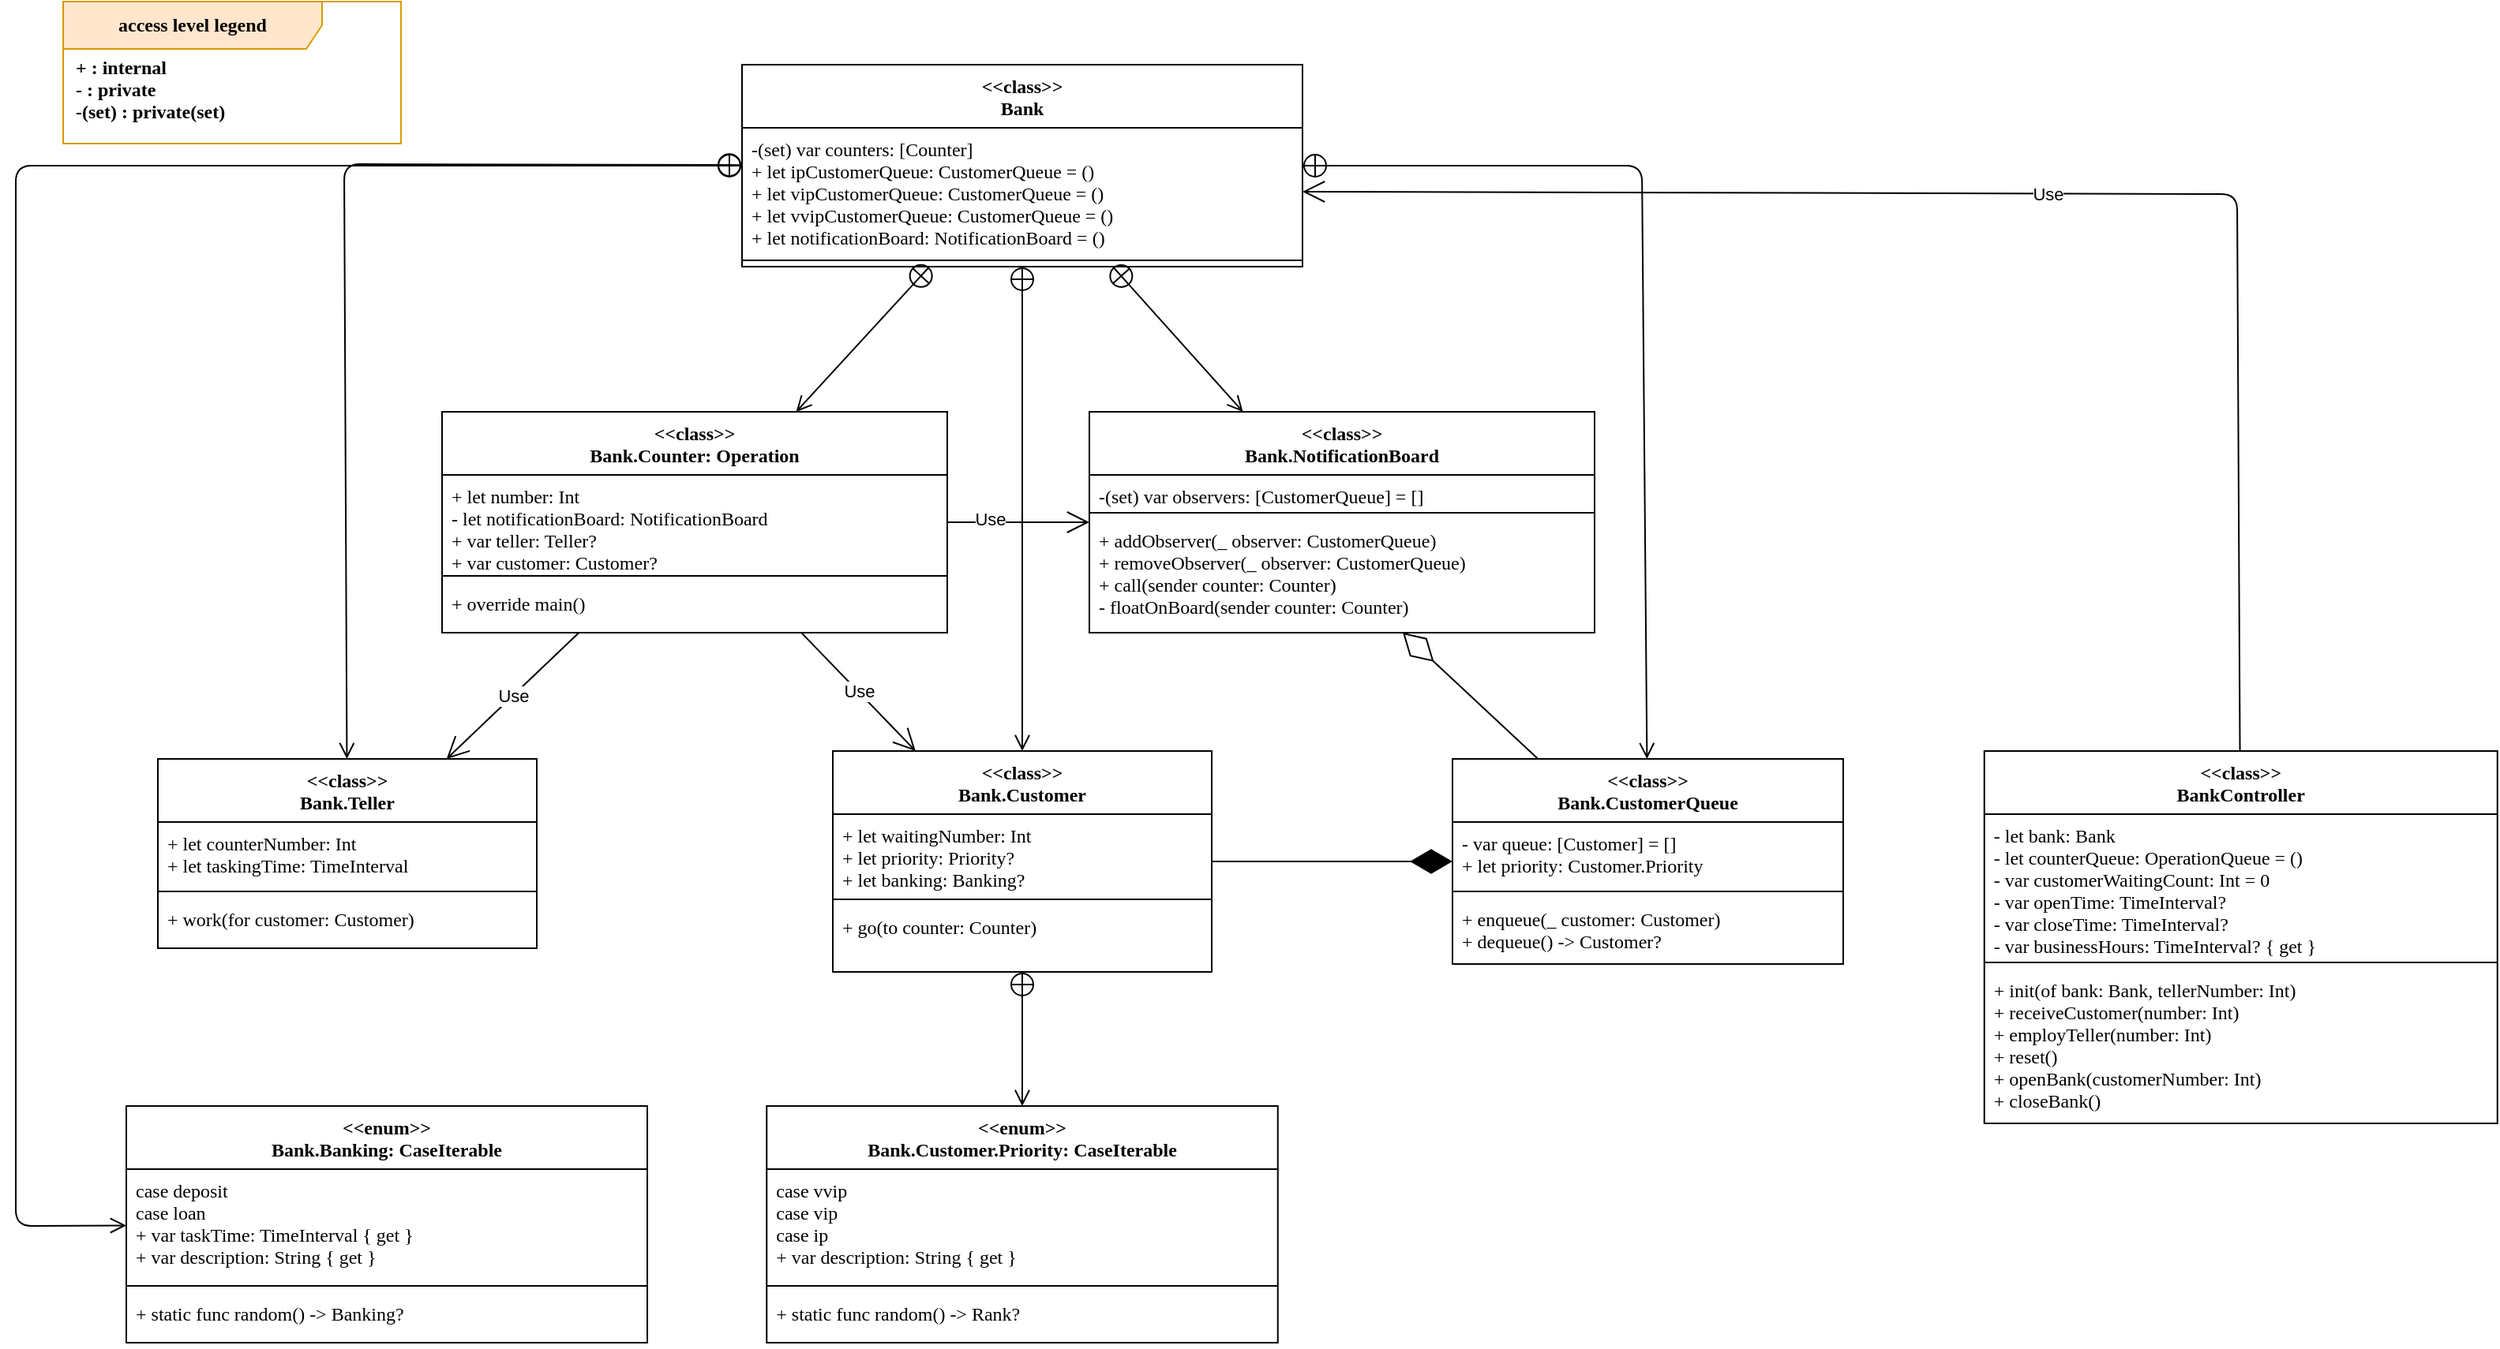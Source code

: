 <mxfile version="14.5.1" type="device" pages="3"><diagram id="3TfMH3usiZI9vkztyWkV" name="type class diagram"><mxGraphModel dx="1745" dy="827" grid="1" gridSize="10" guides="1" tooltips="1" connect="1" arrows="1" fold="1" page="1" pageScale="1" pageWidth="827" pageHeight="1169" math="0" shadow="0"><root><mxCell id="0"/><mxCell id="1" parent="0"/><mxCell id="p-yTH29wIPSxUJpTHsv2-1" value="&lt;&lt;class&gt;&gt;&#10;Bank" style="swimlane;fontStyle=1;align=center;verticalAlign=top;childLayout=stackLayout;horizontal=1;startSize=40;horizontalStack=0;resizeParent=1;resizeParentMax=0;resizeLast=0;collapsible=1;marginBottom=0;fontFamily=Roboto Mono;fontSource=https%3A%2F%2Ffonts.googleapis.com%2Fcss%3Ffamily%3DRoboto%2BMono;" parent="1" vertex="1"><mxGeometry x="650" y="180" width="355" height="128" as="geometry"/></mxCell><mxCell id="p-yTH29wIPSxUJpTHsv2-2" value="-(set) var counters: [Counter]&#10;+ let ipCustomerQueue: CustomerQueue = ()&#10;+ let vipCustomerQueue: CustomerQueue = ()&#10;+ let vvipCustomerQueue: CustomerQueue = ()&#10;+ let notificationBoard: NotificationBoard = ()&#10;" style="text;strokeColor=none;fillColor=none;align=left;verticalAlign=top;spacingLeft=4;spacingRight=4;overflow=hidden;rotatable=0;points=[[0,0.5],[1,0.5]];portConstraint=eastwest;fontFamily=Roboto Mono;fontSource=https%3A%2F%2Ffonts.googleapis.com%2Fcss%3Ffamily%3DRoboto%2BMono;" parent="p-yTH29wIPSxUJpTHsv2-1" vertex="1"><mxGeometry y="40" width="355" height="80" as="geometry"/></mxCell><mxCell id="p-yTH29wIPSxUJpTHsv2-3" value="" style="line;strokeWidth=1;fillColor=none;align=left;verticalAlign=middle;spacingTop=-1;spacingLeft=3;spacingRight=3;rotatable=0;labelPosition=right;points=[];portConstraint=eastwest;fontFamily=Roboto Mono;fontSource=https%3A%2F%2Ffonts.googleapis.com%2Fcss%3Ffamily%3DRoboto%2BMono;" parent="p-yTH29wIPSxUJpTHsv2-1" vertex="1"><mxGeometry y="120" width="355" height="8" as="geometry"/></mxCell><mxCell id="p-yTH29wIPSxUJpTHsv2-5" value="&lt;&lt;class&gt;&gt;&#10;Bank.Teller" style="swimlane;fontStyle=1;align=center;verticalAlign=top;childLayout=stackLayout;horizontal=1;startSize=40;horizontalStack=0;resizeParent=1;resizeParentMax=0;resizeLast=0;collapsible=1;marginBottom=0;fontFamily=Roboto Mono;fontSource=https%3A%2F%2Ffonts.googleapis.com%2Fcss%3Ffamily%3DRoboto%2BMono;" parent="1" vertex="1"><mxGeometry x="280" y="620" width="240" height="120" as="geometry"/></mxCell><mxCell id="p-yTH29wIPSxUJpTHsv2-6" value="+ let counterNumber: Int&#10;+ let taskingTime: TimeInterval" style="text;strokeColor=none;fillColor=none;align=left;verticalAlign=top;spacingLeft=4;spacingRight=4;overflow=hidden;rotatable=0;points=[[0,0.5],[1,0.5]];portConstraint=eastwest;fontFamily=Roboto Mono;fontSource=https%3A%2F%2Ffonts.googleapis.com%2Fcss%3Ffamily%3DRoboto%2BMono;" parent="p-yTH29wIPSxUJpTHsv2-5" vertex="1"><mxGeometry y="40" width="240" height="40" as="geometry"/></mxCell><mxCell id="p-yTH29wIPSxUJpTHsv2-7" value="" style="line;strokeWidth=1;fillColor=none;align=left;verticalAlign=middle;spacingTop=-1;spacingLeft=3;spacingRight=3;rotatable=0;labelPosition=right;points=[];portConstraint=eastwest;fontFamily=Roboto Mono;fontSource=https%3A%2F%2Ffonts.googleapis.com%2Fcss%3Ffamily%3DRoboto%2BMono;" parent="p-yTH29wIPSxUJpTHsv2-5" vertex="1"><mxGeometry y="80" width="240" height="8" as="geometry"/></mxCell><mxCell id="p-yTH29wIPSxUJpTHsv2-8" value="+ work(for customer: Customer) &#10;" style="text;strokeColor=none;fillColor=none;align=left;verticalAlign=top;spacingLeft=4;spacingRight=4;overflow=hidden;rotatable=0;points=[[0,0.5],[1,0.5]];portConstraint=eastwest;fontFamily=Roboto Mono;fontSource=https%3A%2F%2Ffonts.googleapis.com%2Fcss%3Ffamily%3DRoboto%2BMono;" parent="p-yTH29wIPSxUJpTHsv2-5" vertex="1"><mxGeometry y="88" width="240" height="32" as="geometry"/></mxCell><mxCell id="p-yTH29wIPSxUJpTHsv2-10" value="&lt;&lt;class&gt;&gt;&#10;Bank.CustomerQueue" style="swimlane;fontStyle=1;align=center;verticalAlign=top;childLayout=stackLayout;horizontal=1;startSize=40;horizontalStack=0;resizeParent=1;resizeParentMax=0;resizeLast=0;collapsible=1;marginBottom=0;fontFamily=Roboto Mono;fontSource=https%3A%2F%2Ffonts.googleapis.com%2Fcss%3Ffamily%3DRoboto%2BMono;" parent="1" vertex="1"><mxGeometry x="1100" y="620" width="247.5" height="130" as="geometry"/></mxCell><mxCell id="p-yTH29wIPSxUJpTHsv2-11" value="- var queue: [Customer] = []&#10;+ let priority: Customer.Priority" style="text;strokeColor=none;fillColor=none;align=left;verticalAlign=top;spacingLeft=4;spacingRight=4;overflow=hidden;rotatable=0;points=[[0,0.5],[1,0.5]];portConstraint=eastwest;fontFamily=Roboto Mono;fontSource=https%3A%2F%2Ffonts.googleapis.com%2Fcss%3Ffamily%3DRoboto%2BMono;" parent="p-yTH29wIPSxUJpTHsv2-10" vertex="1"><mxGeometry y="40" width="247.5" height="40" as="geometry"/></mxCell><mxCell id="p-yTH29wIPSxUJpTHsv2-12" value="" style="line;strokeWidth=1;fillColor=none;align=left;verticalAlign=middle;spacingTop=-1;spacingLeft=3;spacingRight=3;rotatable=0;labelPosition=right;points=[];portConstraint=eastwest;fontFamily=Roboto Mono;fontSource=https%3A%2F%2Ffonts.googleapis.com%2Fcss%3Ffamily%3DRoboto%2BMono;" parent="p-yTH29wIPSxUJpTHsv2-10" vertex="1"><mxGeometry y="80" width="247.5" height="8" as="geometry"/></mxCell><mxCell id="p-yTH29wIPSxUJpTHsv2-13" value="+ enqueue(_ customer: Customer)&#10;+ dequeue() -&gt; Customer?" style="text;strokeColor=none;fillColor=none;align=left;verticalAlign=top;spacingLeft=4;spacingRight=4;overflow=hidden;rotatable=0;points=[[0,0.5],[1,0.5]];portConstraint=eastwest;fontFamily=Roboto Mono;fontSource=https%3A%2F%2Ffonts.googleapis.com%2Fcss%3Ffamily%3DRoboto%2BMono;" parent="p-yTH29wIPSxUJpTHsv2-10" vertex="1"><mxGeometry y="88" width="247.5" height="42" as="geometry"/></mxCell><mxCell id="p-yTH29wIPSxUJpTHsv2-15" value="&lt;&lt;class&gt;&gt;&#10;Bank.Customer" style="swimlane;fontStyle=1;align=center;verticalAlign=top;childLayout=stackLayout;horizontal=1;startSize=40;horizontalStack=0;resizeParent=1;resizeParentMax=0;resizeLast=0;collapsible=1;marginBottom=0;fontFamily=Roboto Mono;fontSource=https%3A%2F%2Ffonts.googleapis.com%2Fcss%3Ffamily%3DRoboto%2BMono;" parent="1" vertex="1"><mxGeometry x="707.51" y="615" width="240" height="140" as="geometry"/></mxCell><mxCell id="p-yTH29wIPSxUJpTHsv2-16" value="+ let waitingNumber: Int&#10;+ let priority: Priority?&#10;+ let banking: Banking?" style="text;strokeColor=none;fillColor=none;align=left;verticalAlign=top;spacingLeft=4;spacingRight=4;overflow=hidden;rotatable=0;points=[[0,0.5],[1,0.5]];portConstraint=eastwest;fontFamily=Roboto Mono;fontSource=https%3A%2F%2Ffonts.googleapis.com%2Fcss%3Ffamily%3DRoboto%2BMono;" parent="p-yTH29wIPSxUJpTHsv2-15" vertex="1"><mxGeometry y="40" width="240" height="50" as="geometry"/></mxCell><mxCell id="p-yTH29wIPSxUJpTHsv2-17" value="" style="line;strokeWidth=1;fillColor=none;align=left;verticalAlign=middle;spacingTop=-1;spacingLeft=3;spacingRight=3;rotatable=0;labelPosition=right;points=[];portConstraint=eastwest;fontFamily=Roboto Mono;fontSource=https%3A%2F%2Ffonts.googleapis.com%2Fcss%3Ffamily%3DRoboto%2BMono;" parent="p-yTH29wIPSxUJpTHsv2-15" vertex="1"><mxGeometry y="90" width="240" height="8" as="geometry"/></mxCell><mxCell id="p-yTH29wIPSxUJpTHsv2-18" value="+ go(to counter: Counter)" style="text;strokeColor=none;fillColor=none;align=left;verticalAlign=top;spacingLeft=4;spacingRight=4;overflow=hidden;rotatable=0;points=[[0,0.5],[1,0.5]];portConstraint=eastwest;fontFamily=Roboto Mono;fontSource=https%3A%2F%2Ffonts.googleapis.com%2Fcss%3Ffamily%3DRoboto%2BMono;" parent="p-yTH29wIPSxUJpTHsv2-15" vertex="1"><mxGeometry y="98" width="240" height="42" as="geometry"/></mxCell><mxCell id="p-yTH29wIPSxUJpTHsv2-28" value="&lt;&lt;class&gt;&gt;&#10;Bank.NotificationBoard" style="swimlane;fontStyle=1;align=center;verticalAlign=top;childLayout=stackLayout;horizontal=1;startSize=40;horizontalStack=0;resizeParent=1;resizeParentMax=0;resizeLast=0;collapsible=1;marginBottom=0;fontFamily=Roboto Mono;fontSource=https%3A%2F%2Ffonts.googleapis.com%2Fcss%3Ffamily%3DRoboto%2BMono;" parent="1" vertex="1"><mxGeometry x="870" y="400" width="320" height="140" as="geometry"/></mxCell><mxCell id="p-yTH29wIPSxUJpTHsv2-29" value="-(set) var observers: [CustomerQueue] = []&#10;" style="text;strokeColor=none;fillColor=none;align=left;verticalAlign=top;spacingLeft=4;spacingRight=4;overflow=hidden;rotatable=0;points=[[0,0.5],[1,0.5]];portConstraint=eastwest;fontFamily=Roboto Mono;fontSource=https%3A%2F%2Ffonts.googleapis.com%2Fcss%3Ffamily%3DRoboto%2BMono;" parent="p-yTH29wIPSxUJpTHsv2-28" vertex="1"><mxGeometry y="40" width="320" height="20" as="geometry"/></mxCell><mxCell id="p-yTH29wIPSxUJpTHsv2-30" value="" style="line;strokeWidth=1;fillColor=none;align=left;verticalAlign=middle;spacingTop=-1;spacingLeft=3;spacingRight=3;rotatable=0;labelPosition=right;points=[];portConstraint=eastwest;fontFamily=Roboto Mono;fontSource=https%3A%2F%2Ffonts.googleapis.com%2Fcss%3Ffamily%3DRoboto%2BMono;" parent="p-yTH29wIPSxUJpTHsv2-28" vertex="1"><mxGeometry y="60" width="320" height="8" as="geometry"/></mxCell><mxCell id="OmRTu0MvpoHDf4Z_9Qf5-19" value="+ addObserver(_ observer: CustomerQueue)&#10;+ removeObserver(_ observer: CustomerQueue)&#10;+ call(sender counter: Counter)&#10;- floatOnBoard(sender counter: Counter)" style="text;strokeColor=none;fillColor=none;align=left;verticalAlign=top;spacingLeft=4;spacingRight=4;overflow=hidden;rotatable=0;points=[[0,0.5],[1,0.5]];portConstraint=eastwest;fontFamily=Roboto Mono;fontSource=https%3A%2F%2Ffonts.googleapis.com%2Fcss%3Ffamily%3DRoboto%2BMono;" parent="p-yTH29wIPSxUJpTHsv2-28" vertex="1"><mxGeometry y="68" width="320" height="72" as="geometry"/></mxCell><mxCell id="OmRTu0MvpoHDf4Z_9Qf5-4" value="" style="startArrow=open;endArrow=circlePlus;endFill=0;startFill=0;startSize=8;html=1;fontFamily=Roboto Mono;fontSource=https%3A%2F%2Ffonts.googleapis.com%2Fcss%3Ffamily%3DRoboto%2BMono;" parent="1" source="p-yTH29wIPSxUJpTHsv2-5" target="p-yTH29wIPSxUJpTHsv2-1" edge="1"><mxGeometry width="160" relative="1" as="geometry"><mxPoint x="330" y="510" as="sourcePoint"/><mxPoint x="490" y="510" as="targetPoint"/><Array as="points"><mxPoint x="398" y="243"/></Array></mxGeometry></mxCell><mxCell id="OmRTu0MvpoHDf4Z_9Qf5-5" value="" style="startArrow=open;endArrow=circlePlus;endFill=0;startFill=0;startSize=8;html=1;fontFamily=Roboto Mono;fontSource=https%3A%2F%2Ffonts.googleapis.com%2Fcss%3Ffamily%3DRoboto%2BMono;" parent="1" source="p-yTH29wIPSxUJpTHsv2-28" target="p-yTH29wIPSxUJpTHsv2-1" edge="1"><mxGeometry width="160" relative="1" as="geometry"><mxPoint x="425.0" y="547.4" as="sourcePoint"/><mxPoint x="704.229" y="294" as="targetPoint"/></mxGeometry></mxCell><mxCell id="OmRTu0MvpoHDf4Z_9Qf5-6" value="" style="startArrow=open;endArrow=circlePlus;endFill=0;startFill=0;startSize=8;html=1;fontFamily=Roboto Mono;fontSource=https%3A%2F%2Ffonts.googleapis.com%2Fcss%3Ffamily%3DRoboto%2BMono;" parent="1" source="p-yTH29wIPSxUJpTHsv2-10" target="p-yTH29wIPSxUJpTHsv2-1" edge="1"><mxGeometry width="160" relative="1" as="geometry"><mxPoint x="1040" y="640" as="sourcePoint"/><mxPoint x="970" y="320" as="targetPoint"/><Array as="points"><mxPoint x="1220" y="244"/></Array></mxGeometry></mxCell><mxCell id="OmRTu0MvpoHDf4Z_9Qf5-7" value="" style="startArrow=open;endArrow=circlePlus;endFill=0;startFill=0;startSize=8;html=1;fontFamily=Roboto Mono;fontSource=https%3A%2F%2Ffonts.googleapis.com%2Fcss%3Ffamily%3DRoboto%2BMono;" parent="1" source="p-yTH29wIPSxUJpTHsv2-15" target="p-yTH29wIPSxUJpTHsv2-1" edge="1"><mxGeometry width="160" relative="1" as="geometry"><mxPoint x="853.507" y="480" as="sourcePoint"/><mxPoint x="763.003" y="294" as="targetPoint"/><Array as="points"/></mxGeometry></mxCell><mxCell id="p-yTH29wIPSxUJpTHsv2-24" value="&lt;&lt;class&gt;&gt;&#10;BankController" style="swimlane;fontStyle=1;align=center;verticalAlign=top;childLayout=stackLayout;horizontal=1;startSize=40;horizontalStack=0;resizeParent=1;resizeParentMax=0;resizeLast=0;collapsible=1;marginBottom=0;fontFamily=Roboto Mono;fontSource=https%3A%2F%2Ffonts.googleapis.com%2Fcss%3Ffamily%3DRoboto%2BMono;" parent="1" vertex="1"><mxGeometry x="1436.87" y="615" width="325" height="236" as="geometry"/></mxCell><mxCell id="p-yTH29wIPSxUJpTHsv2-25" value="- let bank: Bank&#10;- let counterQueue: OperationQueue = ()&#10;- var customerWaitingCount: Int = 0&#10;- var openTime: TimeInterval?&#10;- var closeTime: TimeInterval?&#10;- var businessHours: TimeInterval? { get }&#10;" style="text;strokeColor=none;fillColor=none;align=left;verticalAlign=top;spacingLeft=4;spacingRight=4;overflow=hidden;rotatable=0;points=[[0,0.5],[1,0.5]];portConstraint=eastwest;fontFamily=Roboto Mono;fontSource=https%3A%2F%2Ffonts.googleapis.com%2Fcss%3Ffamily%3DRoboto%2BMono;" parent="p-yTH29wIPSxUJpTHsv2-24" vertex="1"><mxGeometry y="40" width="325" height="90" as="geometry"/></mxCell><mxCell id="p-yTH29wIPSxUJpTHsv2-26" value="" style="line;strokeWidth=1;fillColor=none;align=left;verticalAlign=middle;spacingTop=-1;spacingLeft=3;spacingRight=3;rotatable=0;labelPosition=right;points=[];portConstraint=eastwest;fontFamily=Roboto Mono;fontSource=https%3A%2F%2Ffonts.googleapis.com%2Fcss%3Ffamily%3DRoboto%2BMono;" parent="p-yTH29wIPSxUJpTHsv2-24" vertex="1"><mxGeometry y="130" width="325" height="8" as="geometry"/></mxCell><mxCell id="p-yTH29wIPSxUJpTHsv2-27" value="+ init(of bank: Bank, tellerNumber: Int)&#10;+ receiveCustomer(number: Int)&#10;+ employTeller(number: Int)&#10;+ reset()&#10;+ openBank(customerNumber: Int)&#10;+ closeBank()&#10;" style="text;strokeColor=none;fillColor=none;align=left;verticalAlign=top;spacingLeft=4;spacingRight=4;overflow=hidden;rotatable=0;points=[[0,0.5],[1,0.5]];portConstraint=eastwest;fontStyle=0;fontFamily=Roboto Mono;fontSource=https%3A%2F%2Ffonts.googleapis.com%2Fcss%3Ffamily%3DRoboto%2BMono;" parent="p-yTH29wIPSxUJpTHsv2-24" vertex="1"><mxGeometry y="138" width="325" height="98" as="geometry"/></mxCell><mxCell id="ERcfy8swcf0adkbSOI4I-1" value="Use" style="startArrow=open;startSize=12;endArrow=close;html=1;" parent="1" source="p-yTH29wIPSxUJpTHsv2-2" target="p-yTH29wIPSxUJpTHsv2-24" edge="1"><mxGeometry width="160" relative="1" as="geometry"><mxPoint x="900" y="220" as="sourcePoint"/><mxPoint x="1565.004" y="370.002" as="targetPoint"/><Array as="points"><mxPoint x="1597" y="262"/></Array></mxGeometry></mxCell><mxCell id="uvqJYuXSsdlXKXq0SHDq-2" value="" style="endArrow=diamondThin;endFill=1;endSize=24;html=1;fontFamily=Roboto Mono;fontSource=https%3A%2F%2Ffonts.googleapis.com%2Fcss%3Ffamily%3DRoboto%2BMono;" parent="1" source="p-yTH29wIPSxUJpTHsv2-15" target="p-yTH29wIPSxUJpTHsv2-10" edge="1"><mxGeometry width="160" relative="1" as="geometry"><mxPoint x="980" y="780" as="sourcePoint"/><mxPoint x="1180" y="770" as="targetPoint"/></mxGeometry></mxCell><mxCell id="uvqJYuXSsdlXKXq0SHDq-5" value="" style="endArrow=diamondThin;endFill=0;endSize=24;html=1;fontFamily=Roboto Mono;fontSource=https%3A%2F%2Ffonts.googleapis.com%2Fcss%3Ffamily%3DRoboto%2BMono;" parent="1" source="p-yTH29wIPSxUJpTHsv2-10" target="OmRTu0MvpoHDf4Z_9Qf5-19" edge="1"><mxGeometry width="160" relative="1" as="geometry"><mxPoint x="590" y="540" as="sourcePoint"/><mxPoint x="760" y="540" as="targetPoint"/></mxGeometry></mxCell><mxCell id="FngDQKm5yOW0KZ5X2gDJ-2" value="" style="group" parent="1" vertex="1" connectable="0"><mxGeometry x="220" y="140" width="214" height="90" as="geometry"/></mxCell><mxCell id="c3hsNl-jDLoEBn1Etr7G-1" value="&lt;b&gt;access level legend&lt;/b&gt;" style="shape=umlFrame;whiteSpace=wrap;html=1;width=164;height=30;fillColor=#ffe6cc;strokeColor=#d79b00;fontFamily=Roboto Mono;fontSource=https%3A%2F%2Ffonts.googleapis.com%2Fcss%3Ffamily%3DRoboto%2BMono;" parent="FngDQKm5yOW0KZ5X2gDJ-2" vertex="1"><mxGeometry width="214" height="90" as="geometry"/></mxCell><mxCell id="c3hsNl-jDLoEBn1Etr7G-2" value="+ : internal&#10;- : private&#10;-(set) : private(set)&#10;" style="text;strokeColor=none;fillColor=none;align=left;verticalAlign=top;spacingLeft=4;spacingRight=4;overflow=hidden;rotatable=0;points=[[0,0.5],[1,0.5]];portConstraint=eastwest;fontStyle=1;fontFamily=Roboto Mono;fontSource=https%3A%2F%2Ffonts.googleapis.com%2Fcss%3Ffamily%3DRoboto%2BMono;spacing=0;fontSize=12;labelBackgroundColor=none;" parent="FngDQKm5yOW0KZ5X2gDJ-2" vertex="1"><mxGeometry x="4" y="30" width="210" height="60" as="geometry"/></mxCell><mxCell id="sfHHVREfiMMy-W6gCqAc-2" value="&lt;&lt;enum&gt;&gt;&#10;Bank.Customer.Priority: CaseIterable" style="swimlane;fontStyle=1;align=center;verticalAlign=top;childLayout=stackLayout;horizontal=1;startSize=40;horizontalStack=0;resizeParent=1;resizeParentMax=0;resizeLast=0;collapsible=1;marginBottom=0;fontFamily=Roboto Mono;fontSource=https%3A%2F%2Ffonts.googleapis.com%2Fcss%3Ffamily%3DRoboto%2BMono;" parent="1" vertex="1"><mxGeometry x="665.63" y="840" width="323.75" height="150" as="geometry"/></mxCell><mxCell id="sfHHVREfiMMy-W6gCqAc-3" value="case vvip&#10;case vip&#10;case ip &#10;+ var description: String { get }" style="text;strokeColor=none;fillColor=none;align=left;verticalAlign=top;spacingLeft=4;spacingRight=4;overflow=hidden;rotatable=0;points=[[0,0.5],[1,0.5]];portConstraint=eastwest;fontFamily=Roboto Mono;fontSource=https%3A%2F%2Ffonts.googleapis.com%2Fcss%3Ffamily%3DRoboto%2BMono;" parent="sfHHVREfiMMy-W6gCqAc-2" vertex="1"><mxGeometry y="40" width="323.75" height="70" as="geometry"/></mxCell><mxCell id="sfHHVREfiMMy-W6gCqAc-4" value="" style="line;strokeWidth=1;fillColor=none;align=left;verticalAlign=middle;spacingTop=-1;spacingLeft=3;spacingRight=3;rotatable=0;labelPosition=right;points=[];portConstraint=eastwest;fontFamily=Roboto Mono;fontSource=https%3A%2F%2Ffonts.googleapis.com%2Fcss%3Ffamily%3DRoboto%2BMono;" parent="sfHHVREfiMMy-W6gCqAc-2" vertex="1"><mxGeometry y="110" width="323.75" height="8" as="geometry"/></mxCell><mxCell id="sfHHVREfiMMy-W6gCqAc-5" value="+ static func random() -&gt; Rank?" style="text;strokeColor=none;fillColor=none;align=left;verticalAlign=top;spacingLeft=4;spacingRight=4;overflow=hidden;rotatable=0;points=[[0,0.5],[1,0.5]];portConstraint=eastwest;fontFamily=Roboto Mono;fontSource=https%3A%2F%2Ffonts.googleapis.com%2Fcss%3Ffamily%3DRoboto%2BMono;" parent="sfHHVREfiMMy-W6gCqAc-2" vertex="1"><mxGeometry y="118" width="323.75" height="32" as="geometry"/></mxCell><mxCell id="sfHHVREfiMMy-W6gCqAc-6" value="&lt;&lt;enum&gt;&gt;&#10;Bank.Banking: CaseIterable" style="swimlane;fontStyle=1;align=center;verticalAlign=top;childLayout=stackLayout;horizontal=1;startSize=40;horizontalStack=0;resizeParent=1;resizeParentMax=0;resizeLast=0;collapsible=1;marginBottom=0;fontFamily=Roboto Mono;fontSource=https%3A%2F%2Ffonts.googleapis.com%2Fcss%3Ffamily%3DRoboto%2BMono;" parent="1" vertex="1"><mxGeometry x="260" y="840" width="330" height="150" as="geometry"/></mxCell><mxCell id="sfHHVREfiMMy-W6gCqAc-7" value="case deposit&#10;case loan&#10;+ var taskTime: TimeInterval { get }&#10;+ var description: String { get }" style="text;strokeColor=none;fillColor=none;align=left;verticalAlign=top;spacingLeft=4;spacingRight=4;overflow=hidden;rotatable=0;points=[[0,0.5],[1,0.5]];portConstraint=eastwest;fontFamily=Roboto Mono;fontSource=https%3A%2F%2Ffonts.googleapis.com%2Fcss%3Ffamily%3DRoboto%2BMono;" parent="sfHHVREfiMMy-W6gCqAc-6" vertex="1"><mxGeometry y="40" width="330" height="70" as="geometry"/></mxCell><mxCell id="sfHHVREfiMMy-W6gCqAc-8" value="" style="line;strokeWidth=1;fillColor=none;align=left;verticalAlign=middle;spacingTop=-1;spacingLeft=3;spacingRight=3;rotatable=0;labelPosition=right;points=[];portConstraint=eastwest;fontFamily=Roboto Mono;fontSource=https%3A%2F%2Ffonts.googleapis.com%2Fcss%3Ffamily%3DRoboto%2BMono;" parent="sfHHVREfiMMy-W6gCqAc-6" vertex="1"><mxGeometry y="110" width="330" height="8" as="geometry"/></mxCell><mxCell id="sfHHVREfiMMy-W6gCqAc-9" value="+ static func random() -&gt; Banking?" style="text;strokeColor=none;fillColor=none;align=left;verticalAlign=top;spacingLeft=4;spacingRight=4;overflow=hidden;rotatable=0;points=[[0,0.5],[1,0.5]];portConstraint=eastwest;fontFamily=Roboto Mono;fontSource=https%3A%2F%2Ffonts.googleapis.com%2Fcss%3Ffamily%3DRoboto%2BMono;" parent="sfHHVREfiMMy-W6gCqAc-6" vertex="1"><mxGeometry y="118" width="330" height="32" as="geometry"/></mxCell><mxCell id="sfHHVREfiMMy-W6gCqAc-10" value="" style="endArrow=open;startArrow=circlePlus;endFill=0;startFill=0;endSize=8;html=1;" parent="1" source="p-yTH29wIPSxUJpTHsv2-15" target="sfHHVREfiMMy-W6gCqAc-2" edge="1"><mxGeometry width="160" relative="1" as="geometry"><mxPoint x="1256.87" y="600" as="sourcePoint"/><mxPoint x="1376.87" y="840" as="targetPoint"/></mxGeometry></mxCell><mxCell id="sfHHVREfiMMy-W6gCqAc-11" value="" style="endArrow=open;startArrow=circlePlus;endFill=0;startFill=0;endSize=8;html=1;" parent="1" source="p-yTH29wIPSxUJpTHsv2-1" target="sfHHVREfiMMy-W6gCqAc-6" edge="1"><mxGeometry width="160" relative="1" as="geometry"><mxPoint x="190" y="900" as="sourcePoint"/><mxPoint x="1267.5" y="370" as="targetPoint"/><Array as="points"><mxPoint x="190" y="244"/><mxPoint x="190" y="916"/></Array></mxGeometry></mxCell><mxCell id="IdLPyrsLCfle4-2S0C1W-5" value="&lt;&lt;class&gt;&gt;&#10;Bank.Counter: Operation" style="swimlane;fontStyle=1;align=center;verticalAlign=top;childLayout=stackLayout;horizontal=1;startSize=40;horizontalStack=0;resizeParent=1;resizeParentMax=0;resizeLast=0;collapsible=1;marginBottom=0;fontFamily=Roboto Mono;fontSource=https%3A%2F%2Ffonts.googleapis.com%2Fcss%3Ffamily%3DRoboto%2BMono;" parent="1" vertex="1"><mxGeometry x="460" y="400" width="320" height="140" as="geometry"/></mxCell><mxCell id="IdLPyrsLCfle4-2S0C1W-6" value="+ let number: Int&#10;- let notificationBoard: NotificationBoard&#10;+ var teller: Teller?&#10;+ var customer: Customer?" style="text;strokeColor=none;fillColor=none;align=left;verticalAlign=top;spacingLeft=4;spacingRight=4;overflow=hidden;rotatable=0;points=[[0,0.5],[1,0.5]];portConstraint=eastwest;fontFamily=Roboto Mono;fontSource=https%3A%2F%2Ffonts.googleapis.com%2Fcss%3Ffamily%3DRoboto%2BMono;" parent="IdLPyrsLCfle4-2S0C1W-5" vertex="1"><mxGeometry y="40" width="320" height="60" as="geometry"/></mxCell><mxCell id="IdLPyrsLCfle4-2S0C1W-7" value="" style="line;strokeWidth=1;fillColor=none;align=left;verticalAlign=middle;spacingTop=-1;spacingLeft=3;spacingRight=3;rotatable=0;labelPosition=right;points=[];portConstraint=eastwest;fontFamily=Roboto Mono;fontSource=https%3A%2F%2Ffonts.googleapis.com%2Fcss%3Ffamily%3DRoboto%2BMono;" parent="IdLPyrsLCfle4-2S0C1W-5" vertex="1"><mxGeometry y="100" width="320" height="8" as="geometry"/></mxCell><mxCell id="IdLPyrsLCfle4-2S0C1W-8" value="+ override main()" style="text;strokeColor=none;fillColor=none;align=left;verticalAlign=top;spacingLeft=4;spacingRight=4;overflow=hidden;rotatable=0;points=[[0,0.5],[1,0.5]];portConstraint=eastwest;fontFamily=Roboto Mono;fontSource=https%3A%2F%2Ffonts.googleapis.com%2Fcss%3Ffamily%3DRoboto%2BMono;" parent="IdLPyrsLCfle4-2S0C1W-5" vertex="1"><mxGeometry y="108" width="320" height="32" as="geometry"/></mxCell><mxCell id="IdLPyrsLCfle4-2S0C1W-9" value="" style="endArrow=open;startArrow=circlePlus;endFill=0;startFill=0;endSize=8;html=1;" parent="1" source="p-yTH29wIPSxUJpTHsv2-1" target="IdLPyrsLCfle4-2S0C1W-5" edge="1"><mxGeometry width="160" relative="1" as="geometry"><mxPoint x="960" y="130" as="sourcePoint"/><mxPoint x="1120" y="130" as="targetPoint"/></mxGeometry></mxCell><mxCell id="IdLPyrsLCfle4-2S0C1W-14" value="Use" style="endArrow=open;endSize=12;html=1;" parent="1" source="IdLPyrsLCfle4-2S0C1W-5" target="p-yTH29wIPSxUJpTHsv2-28" edge="1"><mxGeometry x="-0.416" y="2" width="160" relative="1" as="geometry"><mxPoint x="390" y="550" as="sourcePoint"/><mxPoint x="550" y="550" as="targetPoint"/><mxPoint as="offset"/></mxGeometry></mxCell><mxCell id="IdLPyrsLCfle4-2S0C1W-15" value="Use" style="endArrow=open;endSize=12;html=1;" parent="1" source="IdLPyrsLCfle4-2S0C1W-5" target="p-yTH29wIPSxUJpTHsv2-5" edge="1"><mxGeometry width="160" relative="1" as="geometry"><mxPoint x="480" y="550.004" as="sourcePoint"/><mxPoint x="575" y="558.016" as="targetPoint"/></mxGeometry></mxCell><mxCell id="IdLPyrsLCfle4-2S0C1W-16" value="Use" style="endArrow=open;endSize=12;html=1;" parent="1" source="IdLPyrsLCfle4-2S0C1W-5" target="p-yTH29wIPSxUJpTHsv2-15" edge="1"><mxGeometry width="160" relative="1" as="geometry"><mxPoint x="354.727" y="500" as="sourcePoint"/><mxPoint x="392.545" y="630" as="targetPoint"/></mxGeometry></mxCell></root></mxGraphModel></diagram><diagram id="EicJYabDGU1vbNBEoLYR" name="console class diagram"><mxGraphModel dx="1886" dy="826" grid="1" gridSize="10" guides="1" tooltips="1" connect="1" arrows="1" fold="1" page="1" pageScale="1" pageWidth="827" pageHeight="1169" math="0" shadow="0"><root><mxCell id="BN-URF9pYgbawxp2WC-n-0"/><mxCell id="BN-URF9pYgbawxp2WC-n-1" parent="BN-URF9pYgbawxp2WC-n-0"/><mxCell id="n9JMzXhwcocr7P1-naNf-0" value="&lt;p style=&quot;margin: 0px ; margin-top: 4px ; text-align: center&quot;&gt;&lt;i&gt;&amp;lt;&amp;lt;struct&amp;gt;&amp;gt;&lt;/i&gt;&lt;br&gt;&lt;b&gt;ConsoleController&lt;/b&gt;&lt;/p&gt;&lt;hr size=&quot;1&quot;&gt;&lt;p style=&quot;margin: 0px ; margin-left: 4px&quot;&gt;&lt;/p&gt;&amp;nbsp;- var randomCustomerNumber: Int { get }&lt;br&gt;&amp;nbsp;- var userInput: UserInput?&lt;br&gt;&lt;hr size=&quot;1&quot;&gt;&lt;p style=&quot;margin: 0px ; margin-left: 4px&quot;&gt;+ mutating start(with bankController: BankController)&lt;/p&gt;&lt;p style=&quot;margin: 0px ; margin-left: 4px&quot;&gt;- mutating classifyUserInput() throws&lt;/p&gt;&lt;p style=&quot;margin: 0px ; margin-left: 4px&quot;&gt;- handleBankManager(by bankController: BankController)&lt;/p&gt;&lt;p style=&quot;margin: 0px ; margin-left: 4px&quot;&gt;&lt;br&gt;&lt;/p&gt;&lt;br&gt;&lt;p style=&quot;margin: 0px ; margin-left: 4px&quot;&gt;&lt;br&gt;&lt;/p&gt;" style="verticalAlign=top;align=left;overflow=fill;fontSize=12;fontFamily=Roboto Mono;html=1;fontSource=https%3A%2F%2Ffonts.googleapis.com%2Fcss%3Ffamily%3DRoboto%2BMono;" parent="BN-URF9pYgbawxp2WC-n-1" vertex="1"><mxGeometry x="204" y="415" width="420" height="135" as="geometry"/></mxCell><mxCell id="mC7Go0F-Qfga6gpJ34C8-0" value="&lt;p style=&quot;margin: 0px ; margin-top: 4px ; text-align: center&quot;&gt;&lt;i&gt;&amp;lt;&amp;lt;enum&amp;gt;&amp;gt;&lt;/i&gt;&lt;br&gt;&lt;b&gt;InputError: Error, CustomStringConvertible&lt;/b&gt;&lt;/p&gt;&lt;hr size=&quot;1&quot;&gt;&lt;p style=&quot;margin: 0px ; margin-left: 4px&quot;&gt;case wrong&lt;/p&gt;&lt;p style=&quot;margin: 0px ; margin-left: 4px&quot;&gt;case empty&lt;/p&gt;&lt;p style=&quot;margin: 0px ; margin-left: 4px&quot;&gt;&lt;br&gt;&lt;/p&gt;&lt;p style=&quot;margin: 0px ; margin-left: 4px&quot;&gt;+ var description: String {}&lt;/p&gt;&lt;p style=&quot;margin: 0px ; margin-left: 4px&quot;&gt;&lt;br&gt;&lt;/p&gt;&lt;p style=&quot;margin: 0px ; margin-left: 4px&quot;&gt;&lt;br&gt;&lt;/p&gt;" style="verticalAlign=top;align=left;overflow=fill;fontSize=12;fontFamily=Roboto Mono;html=1;fontSource=https%3A%2F%2Ffonts.googleapis.com%2Fcss%3Ffamily%3DRoboto%2BMono;" parent="BN-URF9pYgbawxp2WC-n-1" vertex="1"><mxGeometry x="100" y="190" width="350" height="110" as="geometry"/></mxCell><mxCell id="mC7Go0F-Qfga6gpJ34C8-1" value="&lt;p style=&quot;margin: 0px ; margin-top: 4px ; text-align: center&quot;&gt;&lt;i&gt;&amp;lt;&amp;lt;enum&amp;gt;&amp;gt;&lt;/i&gt;&lt;br&gt;&lt;b&gt;UserInput: Int&lt;/b&gt;&lt;/p&gt;&lt;hr size=&quot;1&quot;&gt;&lt;p style=&quot;margin: 0px ; margin-left: 4px&quot;&gt;case openBank&lt;/p&gt;&lt;p style=&quot;margin: 0px ; margin-left: 4px&quot;&gt;case quit&lt;/p&gt;&lt;p style=&quot;margin: 0px ; margin-left: 4px&quot;&gt;&lt;br&gt;&lt;/p&gt;" style="verticalAlign=top;align=left;overflow=fill;fontSize=12;fontFamily=Roboto Mono;html=1;fontSource=https%3A%2F%2Ffonts.googleapis.com%2Fcss%3Ffamily%3DRoboto%2BMono;" parent="BN-URF9pYgbawxp2WC-n-1" vertex="1"><mxGeometry x="480" y="190" width="210" height="110" as="geometry"/></mxCell><mxCell id="-SnpOYuk2w7bVLT6yOxo-0" value="" style="endArrow=open;startArrow=circlePlus;endFill=0;startFill=0;endSize=8;html=1;" parent="BN-URF9pYgbawxp2WC-n-1" source="n9JMzXhwcocr7P1-naNf-0" target="mC7Go0F-Qfga6gpJ34C8-0" edge="1"><mxGeometry width="160" relative="1" as="geometry"><mxPoint x="250" y="470" as="sourcePoint"/><mxPoint x="410" y="470" as="targetPoint"/></mxGeometry></mxCell><mxCell id="-SnpOYuk2w7bVLT6yOxo-1" value="" style="endArrow=open;startArrow=circlePlus;endFill=0;startFill=0;endSize=8;html=1;" parent="BN-URF9pYgbawxp2WC-n-1" source="n9JMzXhwcocr7P1-naNf-0" target="mC7Go0F-Qfga6gpJ34C8-1" edge="1"><mxGeometry width="160" relative="1" as="geometry"><mxPoint x="530.832" y="400" as="sourcePoint"/><mxPoint x="459.998" y="300" as="targetPoint"/></mxGeometry></mxCell><mxCell id="PdNHmYKzyF717_yHY7Tt-0" value="" style="group" parent="BN-URF9pYgbawxp2WC-n-1" vertex="1" connectable="0"><mxGeometry x="100" y="70" width="214" height="90" as="geometry"/></mxCell><mxCell id="PdNHmYKzyF717_yHY7Tt-1" value="&lt;b&gt;access level legend&lt;/b&gt;" style="shape=umlFrame;whiteSpace=wrap;html=1;width=164;height=30;fillColor=#ffe6cc;strokeColor=#d79b00;fontFamily=Roboto Mono;fontSource=https%3A%2F%2Ffonts.googleapis.com%2Fcss%3Ffamily%3DRoboto%2BMono;" parent="PdNHmYKzyF717_yHY7Tt-0" vertex="1"><mxGeometry width="214" height="90" as="geometry"/></mxCell><mxCell id="PdNHmYKzyF717_yHY7Tt-2" value="+ : internal&#10;- : private&#10;-(set) : private(set)&#10;" style="text;strokeColor=none;fillColor=none;align=left;verticalAlign=top;spacingLeft=4;spacingRight=4;overflow=hidden;rotatable=0;points=[[0,0.5],[1,0.5]];portConstraint=eastwest;fontStyle=1;fontFamily=Roboto Mono;fontSource=https%3A%2F%2Ffonts.googleapis.com%2Fcss%3Ffamily%3DRoboto%2BMono;spacing=0;fontSize=12;labelBackgroundColor=none;" parent="PdNHmYKzyF717_yHY7Tt-0" vertex="1"><mxGeometry x="4" y="30" width="210" height="60" as="geometry"/></mxCell></root></mxGraphModel></diagram><diagram id="Wq38guXiYfIZbY0DID16" name="Constant Class Diagram"><mxGraphModel dx="1886" dy="826" grid="1" gridSize="10" guides="1" tooltips="1" connect="1" arrows="1" fold="1" page="1" pageScale="1" pageWidth="827" pageHeight="1169" math="0" shadow="0"><root><mxCell id="8jV2KFMIH2DSYOcxQeMI-0"/><mxCell id="8jV2KFMIH2DSYOcxQeMI-1" parent="8jV2KFMIH2DSYOcxQeMI-0"/><mxCell id="VMxUCN-GtKf94FViF2-4-0" value="&lt;p style=&quot;margin: 0px ; margin-top: 4px ; text-align: center&quot;&gt;&lt;i&gt;&amp;lt;&amp;lt;enum&amp;gt;&amp;gt;&lt;/i&gt;&lt;br&gt;&lt;b&gt;Constants&lt;/b&gt;&lt;/p&gt;&lt;hr size=&quot;1&quot;&gt;&lt;p style=&quot;margin: 0px ; margin-left: 4px&quot;&gt;&lt;br&gt;&lt;/p&gt;&lt;hr size=&quot;1&quot;&gt;&lt;p style=&quot;margin: 0px ; margin-left: 4px&quot;&gt;&lt;br&gt;&lt;/p&gt;" style="verticalAlign=top;align=left;overflow=fill;fontSize=12;fontFamily=Roboto Mono;html=1;fontSource=https%3A%2F%2Ffonts.googleapis.com%2Fcss%3Ffamily%3DRoboto%2BMono;" parent="8jV2KFMIH2DSYOcxQeMI-1" vertex="1"><mxGeometry x="324" y="160" width="130" height="50" as="geometry"/></mxCell><mxCell id="Odn_yTtEk-JV9PT6wgmm-0" value="&lt;p style=&quot;margin: 0px ; margin-top: 4px ; text-align: center&quot;&gt;&lt;i&gt;&amp;lt;&amp;lt;enum&amp;gt;&amp;gt;&lt;/i&gt;&lt;br&gt;&lt;b&gt;Constants.ConsoleController&lt;/b&gt;&lt;/p&gt;&lt;hr size=&quot;1&quot;&gt;&lt;p style=&quot;margin: 0px ; margin-left: 4px&quot;&gt;+ static let menuScript: String = &quot;&quot;&quot;&lt;/p&gt;&lt;p style=&quot;margin: 0px ; margin-left: 4px&quot;&gt;&amp;nbsp; &amp;nbsp; 1 : 은행개점&lt;/p&gt;&lt;p style=&quot;margin: 0px ; margin-left: 4px&quot;&gt;&amp;nbsp; &amp;nbsp; 2 : 종료&lt;/p&gt;&lt;p style=&quot;margin: 0px ; margin-left: 4px&quot;&gt;&amp;nbsp; &amp;nbsp; &quot;&quot;&quot;&lt;br&gt;+ static let customerNumberRange: ClosedRange&amp;lt;Int&amp;gt;&amp;nbsp;&lt;span&gt;= 10...30&lt;/span&gt;&lt;/p&gt;&lt;hr size=&quot;1&quot;&gt;&lt;p style=&quot;margin: 0px ; margin-left: 4px&quot;&gt;&lt;br&gt;&lt;/p&gt;" style="verticalAlign=top;align=left;overflow=fill;fontSize=12;fontFamily=Roboto Mono;html=1;fontSource=https%3A%2F%2Ffonts.googleapis.com%2Fcss%3Ffamily%3DRoboto%2BMono;" parent="8jV2KFMIH2DSYOcxQeMI-1" vertex="1"><mxGeometry x="164" y="280" width="450" height="130" as="geometry"/></mxCell><mxCell id="Odn_yTtEk-JV9PT6wgmm-1" value="" style="endArrow=open;startArrow=circlePlus;endFill=0;startFill=0;endSize=8;html=1;" parent="8jV2KFMIH2DSYOcxQeMI-1" source="VMxUCN-GtKf94FViF2-4-0" target="Odn_yTtEk-JV9PT6wgmm-0" edge="1"><mxGeometry width="160" relative="1" as="geometry"><mxPoint x="414.156" y="210" as="sourcePoint"/><mxPoint x="335.844" y="280" as="targetPoint"/></mxGeometry></mxCell><mxCell id="1pTCegLqUYnrGv3li6Mj-0" value="" style="group" parent="8jV2KFMIH2DSYOcxQeMI-1" vertex="1" connectable="0"><mxGeometry x="70" y="160" width="214" height="90" as="geometry"/></mxCell><mxCell id="1pTCegLqUYnrGv3li6Mj-1" value="&lt;b&gt;access level legend&lt;/b&gt;" style="shape=umlFrame;whiteSpace=wrap;html=1;width=164;height=30;fillColor=#ffe6cc;strokeColor=#d79b00;fontFamily=Roboto Mono;fontSource=https%3A%2F%2Ffonts.googleapis.com%2Fcss%3Ffamily%3DRoboto%2BMono;" parent="1pTCegLqUYnrGv3li6Mj-0" vertex="1"><mxGeometry width="214" height="90" as="geometry"/></mxCell><mxCell id="1pTCegLqUYnrGv3li6Mj-2" value="+ : internal&#10;- : private&#10;-(set) : private(set)&#10;" style="text;strokeColor=none;fillColor=none;align=left;verticalAlign=top;spacingLeft=4;spacingRight=4;overflow=hidden;rotatable=0;points=[[0,0.5],[1,0.5]];portConstraint=eastwest;fontStyle=1;fontFamily=Roboto Mono;fontSource=https%3A%2F%2Ffonts.googleapis.com%2Fcss%3Ffamily%3DRoboto%2BMono;spacing=0;fontSize=12;labelBackgroundColor=none;" parent="1pTCegLqUYnrGv3li6Mj-0" vertex="1"><mxGeometry x="4" y="30" width="210" height="60" as="geometry"/></mxCell></root></mxGraphModel></diagram></mxfile>